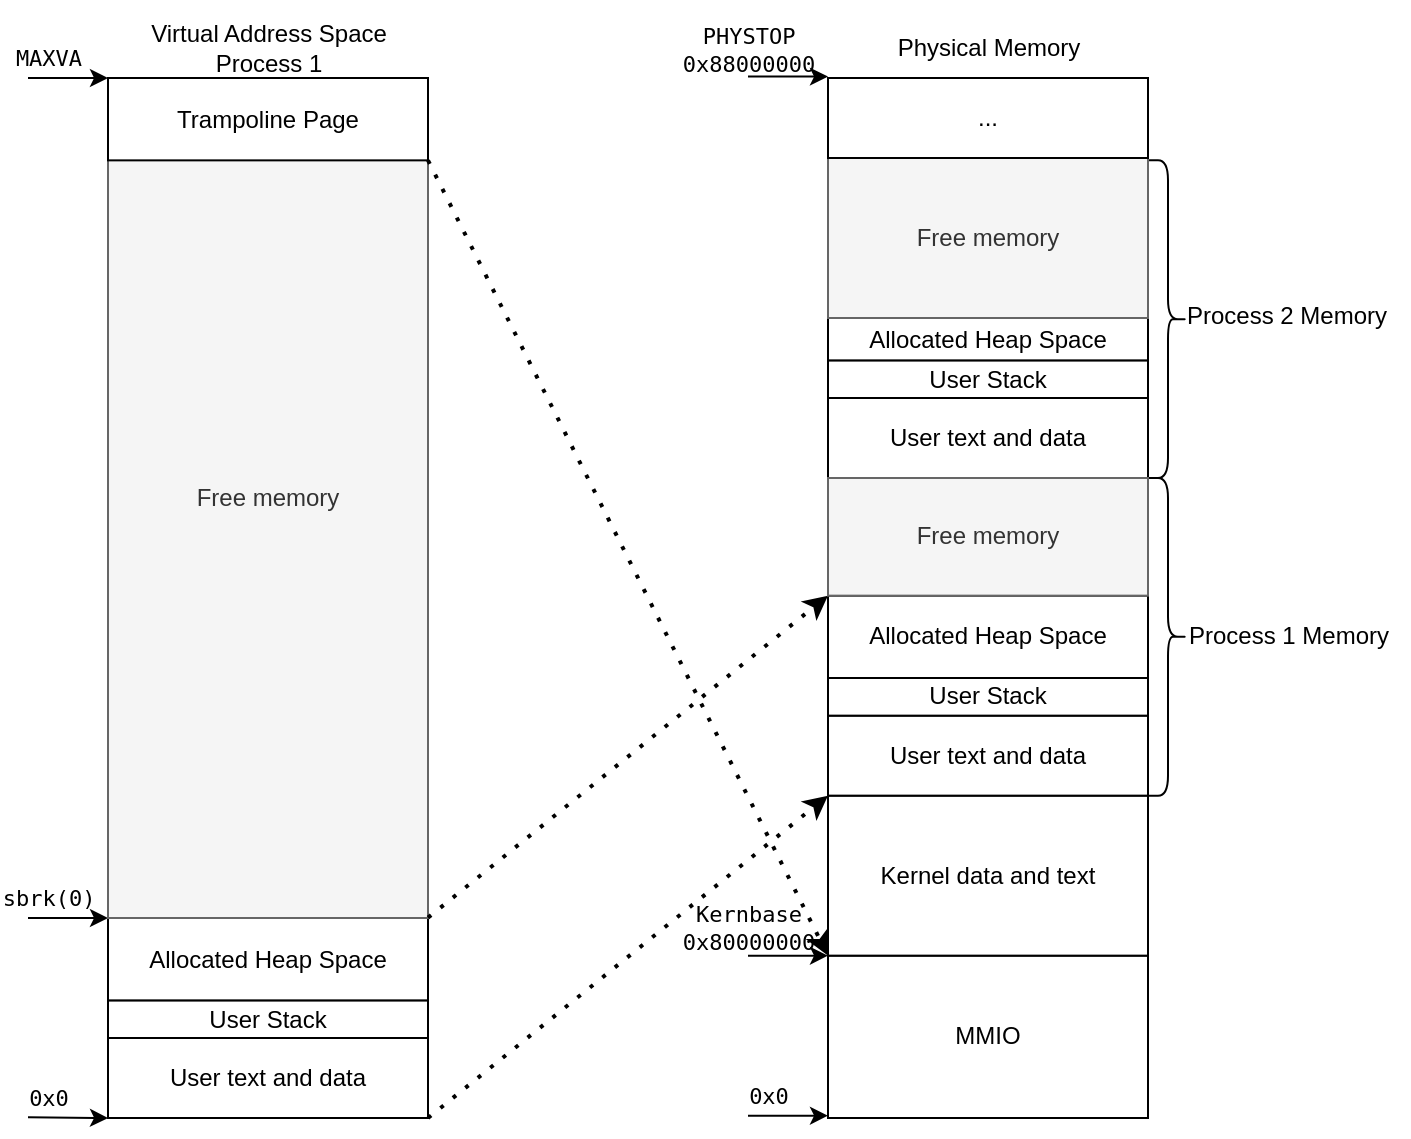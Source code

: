 <mxfile version="24.7.8">
  <diagram name="Page-1" id="LInRqrQsV4V-wmSq09pM">
    <mxGraphModel dx="1434" dy="835" grid="1" gridSize="10" guides="1" tooltips="1" connect="1" arrows="1" fold="1" page="1" pageScale="1" pageWidth="850" pageHeight="1100" math="0" shadow="0">
      <root>
        <mxCell id="0" />
        <mxCell id="1" parent="0" />
        <mxCell id="Vv3zLhDwNzCCgq5lBk2P-1" value="" style="rounded=0;whiteSpace=wrap;html=1;" parent="1" vertex="1">
          <mxGeometry x="560" y="200" width="160" height="520" as="geometry" />
        </mxCell>
        <mxCell id="Vv3zLhDwNzCCgq5lBk2P-2" value="" style="endArrow=classic;html=1;rounded=0;entryX=0;entryY=1;entryDx=0;entryDy=0;" parent="1" edge="1">
          <mxGeometry width="50" height="50" relative="1" as="geometry">
            <mxPoint x="520" y="718.82" as="sourcePoint" />
            <mxPoint x="560" y="718.82" as="targetPoint" />
          </mxGeometry>
        </mxCell>
        <mxCell id="Vv3zLhDwNzCCgq5lBk2P-3" value="&lt;pre&gt;0x0&lt;/pre&gt;" style="edgeLabel;html=1;align=center;verticalAlign=middle;resizable=0;points=[];fontFamily=Comic Sans MS;labelBackgroundColor=none;" parent="Vv3zLhDwNzCCgq5lBk2P-2" vertex="1" connectable="0">
          <mxGeometry x="-0.529" y="-1" relative="1" as="geometry">
            <mxPoint y="-11" as="offset" />
          </mxGeometry>
        </mxCell>
        <mxCell id="Vv3zLhDwNzCCgq5lBk2P-7" value="" style="endArrow=classic;html=1;rounded=0;entryX=0;entryY=1;entryDx=0;entryDy=0;" parent="1" edge="1">
          <mxGeometry width="50" height="50" relative="1" as="geometry">
            <mxPoint x="520" y="638.82" as="sourcePoint" />
            <mxPoint x="560" y="638.82" as="targetPoint" />
          </mxGeometry>
        </mxCell>
        <mxCell id="Vv3zLhDwNzCCgq5lBk2P-8" value="&lt;pre&gt;Kernbase&lt;br&gt;0x80000000&lt;/pre&gt;" style="edgeLabel;html=1;align=center;verticalAlign=middle;resizable=0;points=[];fontFamily=Comic Sans MS;labelBackgroundColor=none;" parent="Vv3zLhDwNzCCgq5lBk2P-7" vertex="1" connectable="0">
          <mxGeometry x="-0.529" y="-1" relative="1" as="geometry">
            <mxPoint x="-10" y="-15" as="offset" />
          </mxGeometry>
        </mxCell>
        <mxCell id="Vv3zLhDwNzCCgq5lBk2P-9" value="" style="rounded=0;whiteSpace=wrap;html=1;" parent="1" vertex="1">
          <mxGeometry x="200" y="200" width="160" height="520" as="geometry" />
        </mxCell>
        <mxCell id="Vv3zLhDwNzCCgq5lBk2P-10" value="" style="endArrow=classic;html=1;rounded=0;entryX=0;entryY=1;entryDx=0;entryDy=0;" parent="1" target="Vv3zLhDwNzCCgq5lBk2P-9" edge="1">
          <mxGeometry width="50" height="50" relative="1" as="geometry">
            <mxPoint x="160" y="719.66" as="sourcePoint" />
            <mxPoint x="180" y="719.66" as="targetPoint" />
          </mxGeometry>
        </mxCell>
        <mxCell id="Vv3zLhDwNzCCgq5lBk2P-11" value="&lt;pre&gt;0x0&lt;/pre&gt;" style="edgeLabel;html=1;align=center;verticalAlign=middle;resizable=0;points=[];fontFamily=Comic Sans MS;labelBackgroundColor=none;" parent="Vv3zLhDwNzCCgq5lBk2P-10" vertex="1" connectable="0">
          <mxGeometry x="-0.529" y="-1" relative="1" as="geometry">
            <mxPoint y="-11" as="offset" />
          </mxGeometry>
        </mxCell>
        <mxCell id="Vv3zLhDwNzCCgq5lBk2P-15" value="&lt;div&gt;Virtual Address Space&lt;/div&gt;&lt;div&gt;Process 1&lt;br&gt;&lt;/div&gt;" style="text;html=1;align=center;verticalAlign=middle;resizable=0;points=[];autosize=1;strokeColor=none;fillColor=none;" parent="1" vertex="1">
          <mxGeometry x="210" y="165" width="140" height="40" as="geometry" />
        </mxCell>
        <mxCell id="Vv3zLhDwNzCCgq5lBk2P-16" value="Physical Memory" style="text;html=1;align=center;verticalAlign=middle;resizable=0;points=[];autosize=1;strokeColor=none;fillColor=none;" parent="1" vertex="1">
          <mxGeometry x="580" y="170" width="120" height="30" as="geometry" />
        </mxCell>
        <mxCell id="Vv3zLhDwNzCCgq5lBk2P-17" value="User text and data" style="rounded=0;whiteSpace=wrap;html=1;" parent="1" vertex="1">
          <mxGeometry x="200" y="680" width="160" height="40" as="geometry" />
        </mxCell>
        <mxCell id="Vv3zLhDwNzCCgq5lBk2P-18" value="User Stack" style="rounded=0;whiteSpace=wrap;html=1;" parent="1" vertex="1">
          <mxGeometry x="200" y="661.18" width="160" height="18.82" as="geometry" />
        </mxCell>
        <mxCell id="Vv3zLhDwNzCCgq5lBk2P-19" value="Allocated Heap Space" style="rounded=0;whiteSpace=wrap;html=1;" parent="1" vertex="1">
          <mxGeometry x="200" y="620" width="160" height="41.18" as="geometry" />
        </mxCell>
        <mxCell id="Vv3zLhDwNzCCgq5lBk2P-20" value="" style="endArrow=classic;html=1;rounded=0;entryX=0;entryY=0;entryDx=0;entryDy=0;" parent="1" target="Vv3zLhDwNzCCgq5lBk2P-19" edge="1">
          <mxGeometry width="50" height="50" relative="1" as="geometry">
            <mxPoint x="160" y="620" as="sourcePoint" />
            <mxPoint x="200" y="520.34" as="targetPoint" />
          </mxGeometry>
        </mxCell>
        <mxCell id="Vv3zLhDwNzCCgq5lBk2P-21" value="&lt;pre&gt;sbrk(0)&lt;/pre&gt;" style="edgeLabel;html=1;align=center;verticalAlign=middle;resizable=0;points=[];fontFamily=Comic Sans MS;labelBackgroundColor=none;" parent="Vv3zLhDwNzCCgq5lBk2P-20" vertex="1" connectable="0">
          <mxGeometry x="-0.529" y="-1" relative="1" as="geometry">
            <mxPoint y="-11" as="offset" />
          </mxGeometry>
        </mxCell>
        <mxCell id="Vv3zLhDwNzCCgq5lBk2P-22" value="Free memory" style="rounded=0;whiteSpace=wrap;html=1;fillColor=#f5f5f5;fontColor=#333333;strokeColor=#666666;" parent="1" vertex="1">
          <mxGeometry x="200" y="200" width="160" height="420" as="geometry" />
        </mxCell>
        <mxCell id="Vv3zLhDwNzCCgq5lBk2P-23" value="" style="endArrow=classic;html=1;rounded=0;entryX=0;entryY=0;entryDx=0;entryDy=0;" parent="1" target="Vv3zLhDwNzCCgq5lBk2P-22" edge="1">
          <mxGeometry width="50" height="50" relative="1" as="geometry">
            <mxPoint x="160" y="200" as="sourcePoint" />
            <mxPoint x="200" y="200" as="targetPoint" />
          </mxGeometry>
        </mxCell>
        <mxCell id="Vv3zLhDwNzCCgq5lBk2P-24" value="&lt;pre&gt;MAXVA&lt;/pre&gt;" style="edgeLabel;html=1;align=center;verticalAlign=middle;resizable=0;points=[];fontFamily=Comic Sans MS;labelBackgroundColor=none;" parent="Vv3zLhDwNzCCgq5lBk2P-23" vertex="1" connectable="0">
          <mxGeometry x="-0.529" y="-1" relative="1" as="geometry">
            <mxPoint y="-11" as="offset" />
          </mxGeometry>
        </mxCell>
        <mxCell id="Vv3zLhDwNzCCgq5lBk2P-25" value="MMIO" style="rounded=0;whiteSpace=wrap;html=1;" parent="1" vertex="1">
          <mxGeometry x="560" y="638.82" width="160" height="81.18" as="geometry" />
        </mxCell>
        <mxCell id="Vv3zLhDwNzCCgq5lBk2P-26" value="Kernel data and text" style="rounded=0;whiteSpace=wrap;html=1;" parent="1" vertex="1">
          <mxGeometry x="560" y="558.82" width="160" height="80" as="geometry" />
        </mxCell>
        <mxCell id="Vv3zLhDwNzCCgq5lBk2P-28" value="" style="endArrow=classic;html=1;rounded=0;entryX=0;entryY=1;entryDx=0;entryDy=0;" parent="1" edge="1">
          <mxGeometry width="50" height="50" relative="1" as="geometry">
            <mxPoint x="520" y="199.31" as="sourcePoint" />
            <mxPoint x="560" y="199.31" as="targetPoint" />
          </mxGeometry>
        </mxCell>
        <mxCell id="Vv3zLhDwNzCCgq5lBk2P-29" value="&lt;pre&gt;PHYSTOP&lt;br&gt;0x88000000&lt;/pre&gt;" style="edgeLabel;html=1;align=center;verticalAlign=middle;resizable=0;points=[];fontFamily=Comic Sans MS;labelBackgroundColor=none;" parent="Vv3zLhDwNzCCgq5lBk2P-28" vertex="1" connectable="0">
          <mxGeometry x="-0.529" y="-1" relative="1" as="geometry">
            <mxPoint x="-10" y="-15" as="offset" />
          </mxGeometry>
        </mxCell>
        <mxCell id="Vv3zLhDwNzCCgq5lBk2P-30" value="" style="shape=curlyBracket;whiteSpace=wrap;html=1;rounded=1;flipH=1;labelPosition=right;verticalLabelPosition=middle;align=left;verticalAlign=middle;" parent="1" vertex="1">
          <mxGeometry x="720" y="400" width="20" height="158.82" as="geometry" />
        </mxCell>
        <mxCell id="Vv3zLhDwNzCCgq5lBk2P-31" value="User text and data" style="rounded=0;whiteSpace=wrap;html=1;" parent="1" vertex="1">
          <mxGeometry x="560" y="518.82" width="160" height="40" as="geometry" />
        </mxCell>
        <mxCell id="Vv3zLhDwNzCCgq5lBk2P-32" value="User Stack" style="rounded=0;whiteSpace=wrap;html=1;" parent="1" vertex="1">
          <mxGeometry x="560" y="500.0" width="160" height="18.82" as="geometry" />
        </mxCell>
        <mxCell id="Vv3zLhDwNzCCgq5lBk2P-33" value="Allocated Heap Space" style="rounded=0;whiteSpace=wrap;html=1;" parent="1" vertex="1">
          <mxGeometry x="560" y="458.82" width="160" height="41.18" as="geometry" />
        </mxCell>
        <mxCell id="Vv3zLhDwNzCCgq5lBk2P-34" value="" style="shape=curlyBracket;whiteSpace=wrap;html=1;rounded=1;flipH=1;labelPosition=right;verticalLabelPosition=middle;align=left;verticalAlign=middle;" parent="1" vertex="1">
          <mxGeometry x="720" y="241.18" width="20" height="158.82" as="geometry" />
        </mxCell>
        <mxCell id="Vv3zLhDwNzCCgq5lBk2P-38" value="Process 1 Memory" style="text;html=1;align=center;verticalAlign=middle;resizable=0;points=[];autosize=1;strokeColor=none;fillColor=none;" parent="1" vertex="1">
          <mxGeometry x="730" y="464.41" width="120" height="30" as="geometry" />
        </mxCell>
        <mxCell id="Vv3zLhDwNzCCgq5lBk2P-39" value="Process 2 Memory" style="text;html=1;align=center;verticalAlign=middle;resizable=0;points=[];autosize=1;strokeColor=none;fillColor=none;" parent="1" vertex="1">
          <mxGeometry x="729" y="304.0" width="120" height="30" as="geometry" />
        </mxCell>
        <mxCell id="Vv3zLhDwNzCCgq5lBk2P-40" value="" style="endArrow=classic;dashed=1;html=1;dashPattern=1 3;strokeWidth=2;rounded=0;exitX=1;exitY=1;exitDx=0;exitDy=0;entryX=0;entryY=0;entryDx=0;entryDy=0;endFill=1;" parent="1" source="Vv3zLhDwNzCCgq5lBk2P-17" target="Vv3zLhDwNzCCgq5lBk2P-26" edge="1">
          <mxGeometry width="50" height="50" relative="1" as="geometry">
            <mxPoint x="425" y="608.82" as="sourcePoint" />
            <mxPoint x="475" y="558.82" as="targetPoint" />
          </mxGeometry>
        </mxCell>
        <mxCell id="Vv3zLhDwNzCCgq5lBk2P-42" value="" style="endArrow=classic;dashed=1;html=1;dashPattern=1 3;strokeWidth=2;rounded=0;exitX=1;exitY=1;exitDx=0;exitDy=0;entryX=0;entryY=0;entryDx=0;entryDy=0;endFill=1;" parent="1" edge="1">
          <mxGeometry width="50" height="50" relative="1" as="geometry">
            <mxPoint x="360" y="619.82" as="sourcePoint" />
            <mxPoint x="560" y="458.82" as="targetPoint" />
          </mxGeometry>
        </mxCell>
        <mxCell id="Vv3zLhDwNzCCgq5lBk2P-43" value="User text and data" style="rounded=0;whiteSpace=wrap;html=1;" parent="1" vertex="1">
          <mxGeometry x="560" y="360.0" width="160" height="40" as="geometry" />
        </mxCell>
        <mxCell id="Vv3zLhDwNzCCgq5lBk2P-44" value="User Stack" style="rounded=0;whiteSpace=wrap;html=1;" parent="1" vertex="1">
          <mxGeometry x="560" y="341.18" width="160" height="18.82" as="geometry" />
        </mxCell>
        <mxCell id="Vv3zLhDwNzCCgq5lBk2P-45" value="Allocated Heap Space" style="rounded=0;whiteSpace=wrap;html=1;" parent="1" vertex="1">
          <mxGeometry x="560" y="320" width="160" height="21.18" as="geometry" />
        </mxCell>
        <mxCell id="Vv3zLhDwNzCCgq5lBk2P-46" value="Free memory" style="rounded=0;whiteSpace=wrap;html=1;fillColor=#f5f5f5;fontColor=#333333;strokeColor=#666666;" parent="1" vertex="1">
          <mxGeometry x="560" y="400" width="160" height="58.82" as="geometry" />
        </mxCell>
        <mxCell id="Vv3zLhDwNzCCgq5lBk2P-47" value="Free memory" style="rounded=0;whiteSpace=wrap;html=1;fillColor=#f5f5f5;strokeColor=#666666;fontColor=#333333;" parent="1" vertex="1">
          <mxGeometry x="560" y="240" width="160" height="80" as="geometry" />
        </mxCell>
        <mxCell id="erv0wpMIXQUOzV1S1D3V-1" value="Trampoline Page" style="rounded=0;whiteSpace=wrap;html=1;" parent="1" vertex="1">
          <mxGeometry x="200" y="200" width="160" height="41.18" as="geometry" />
        </mxCell>
        <mxCell id="erv0wpMIXQUOzV1S1D3V-3" value="" style="endArrow=classic;dashed=1;html=1;dashPattern=1 3;strokeWidth=2;rounded=0;exitX=1;exitY=1;exitDx=0;exitDy=0;entryX=0;entryY=0;entryDx=0;entryDy=0;endFill=1;" parent="1" source="erv0wpMIXQUOzV1S1D3V-1" target="Vv3zLhDwNzCCgq5lBk2P-25" edge="1">
          <mxGeometry width="50" height="50" relative="1" as="geometry">
            <mxPoint x="370" y="629.82" as="sourcePoint" />
            <mxPoint x="570" y="468.82" as="targetPoint" />
          </mxGeometry>
        </mxCell>
        <mxCell id="erv0wpMIXQUOzV1S1D3V-5" value="..." style="rounded=0;whiteSpace=wrap;html=1;" parent="1" vertex="1">
          <mxGeometry x="560" y="200.0" width="160" height="40" as="geometry" />
        </mxCell>
      </root>
    </mxGraphModel>
  </diagram>
</mxfile>
